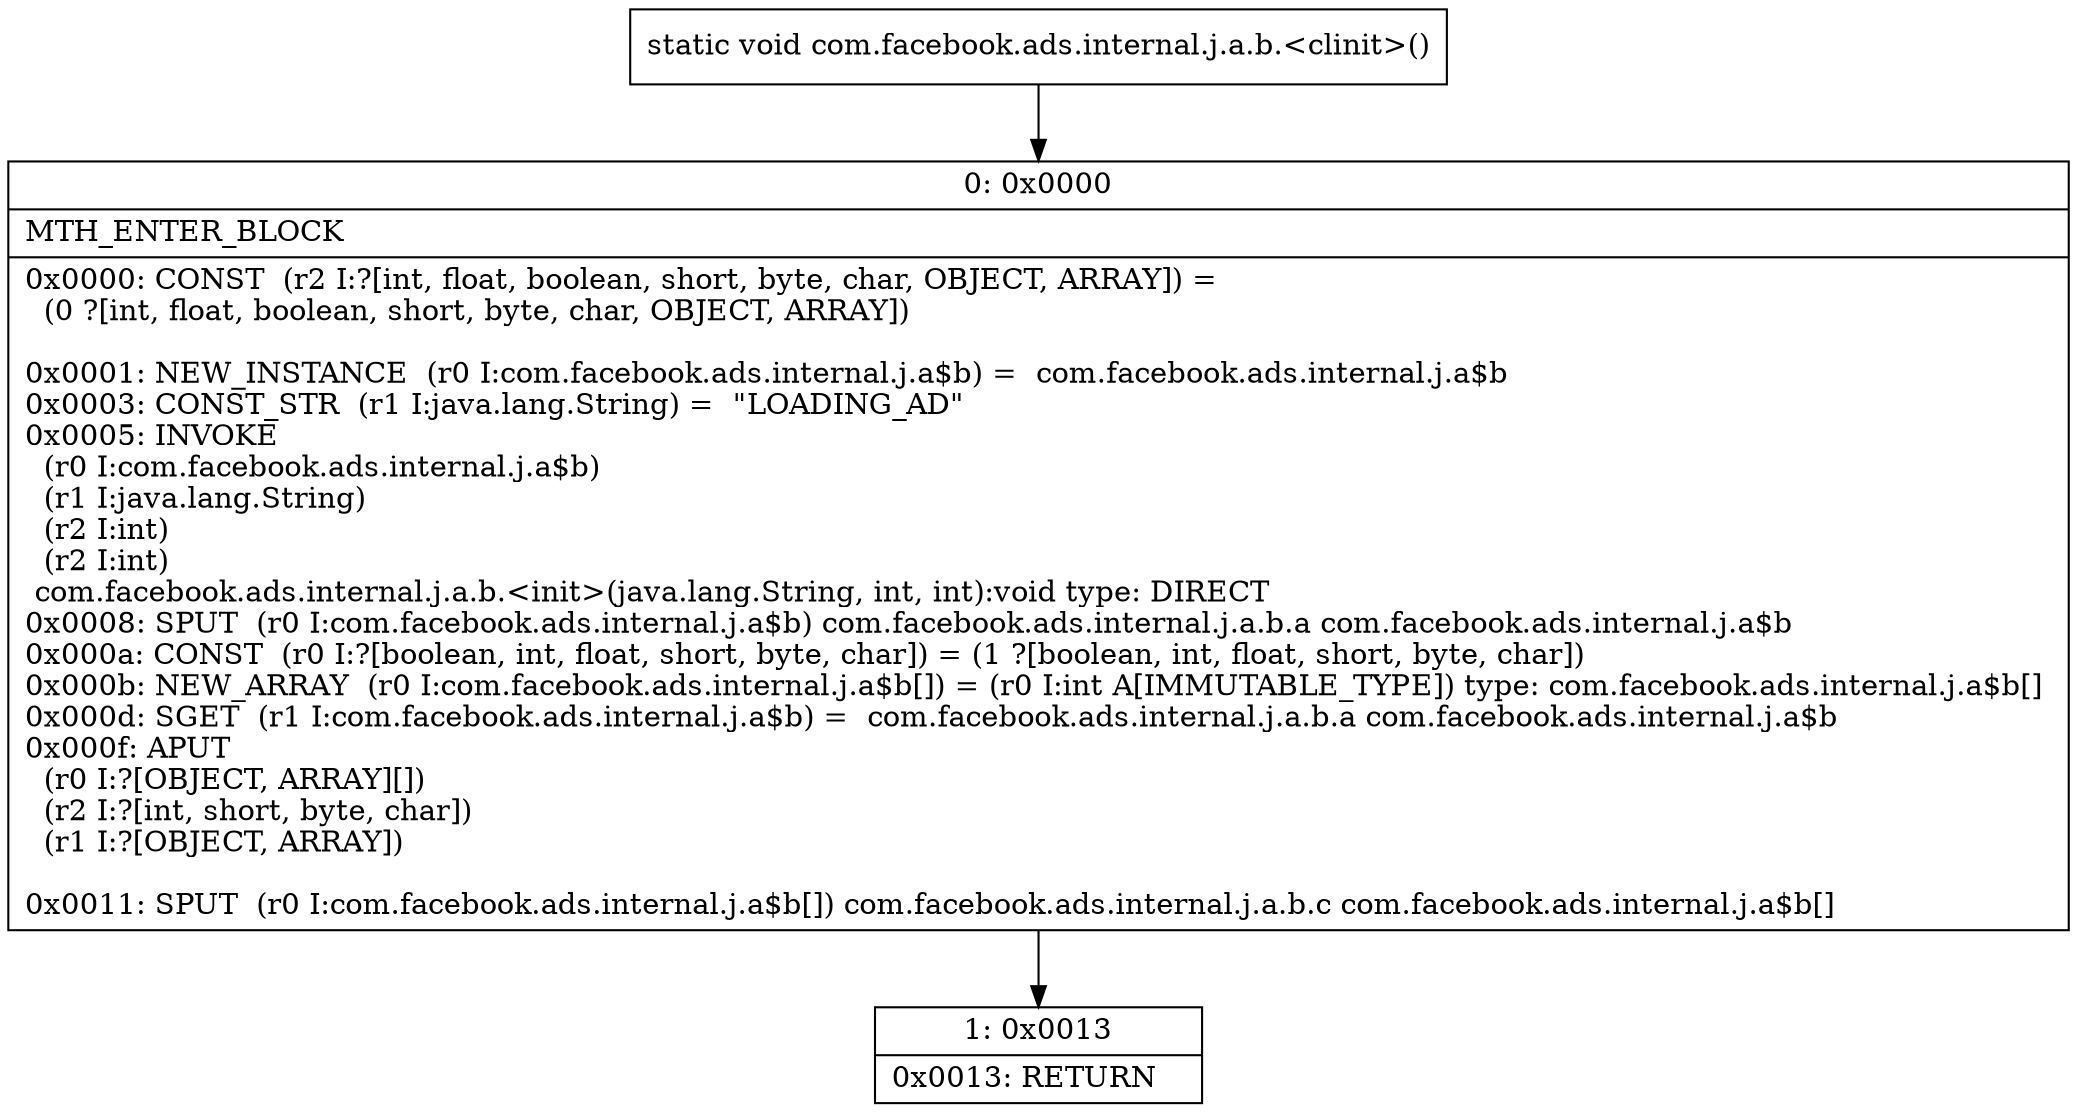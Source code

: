 digraph "CFG forcom.facebook.ads.internal.j.a.b.\<clinit\>()V" {
Node_0 [shape=record,label="{0\:\ 0x0000|MTH_ENTER_BLOCK\l|0x0000: CONST  (r2 I:?[int, float, boolean, short, byte, char, OBJECT, ARRAY]) = \l  (0 ?[int, float, boolean, short, byte, char, OBJECT, ARRAY])\l \l0x0001: NEW_INSTANCE  (r0 I:com.facebook.ads.internal.j.a$b) =  com.facebook.ads.internal.j.a$b \l0x0003: CONST_STR  (r1 I:java.lang.String) =  \"LOADING_AD\" \l0x0005: INVOKE  \l  (r0 I:com.facebook.ads.internal.j.a$b)\l  (r1 I:java.lang.String)\l  (r2 I:int)\l  (r2 I:int)\l com.facebook.ads.internal.j.a.b.\<init\>(java.lang.String, int, int):void type: DIRECT \l0x0008: SPUT  (r0 I:com.facebook.ads.internal.j.a$b) com.facebook.ads.internal.j.a.b.a com.facebook.ads.internal.j.a$b \l0x000a: CONST  (r0 I:?[boolean, int, float, short, byte, char]) = (1 ?[boolean, int, float, short, byte, char]) \l0x000b: NEW_ARRAY  (r0 I:com.facebook.ads.internal.j.a$b[]) = (r0 I:int A[IMMUTABLE_TYPE]) type: com.facebook.ads.internal.j.a$b[] \l0x000d: SGET  (r1 I:com.facebook.ads.internal.j.a$b) =  com.facebook.ads.internal.j.a.b.a com.facebook.ads.internal.j.a$b \l0x000f: APUT  \l  (r0 I:?[OBJECT, ARRAY][])\l  (r2 I:?[int, short, byte, char])\l  (r1 I:?[OBJECT, ARRAY])\l \l0x0011: SPUT  (r0 I:com.facebook.ads.internal.j.a$b[]) com.facebook.ads.internal.j.a.b.c com.facebook.ads.internal.j.a$b[] \l}"];
Node_1 [shape=record,label="{1\:\ 0x0013|0x0013: RETURN   \l}"];
MethodNode[shape=record,label="{static void com.facebook.ads.internal.j.a.b.\<clinit\>() }"];
MethodNode -> Node_0;
Node_0 -> Node_1;
}

